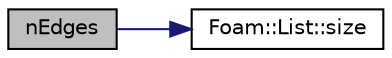 digraph "nEdges"
{
  bgcolor="transparent";
  edge [fontname="Helvetica",fontsize="10",labelfontname="Helvetica",labelfontsize="10"];
  node [fontname="Helvetica",fontsize="10",shape=record];
  rankdir="LR";
  Node1 [label="nEdges",height=0.2,width=0.4,color="black", fillcolor="grey75", style="filled", fontcolor="black"];
  Node1 -> Node2 [color="midnightblue",fontsize="10",style="solid",fontname="Helvetica"];
  Node2 [label="Foam::List::size",height=0.2,width=0.4,color="black",URL="$a01387.html#a723361dc2020160f5492e8fe2d09fa44",tooltip="Return the number of elements in the UList. "];
}
